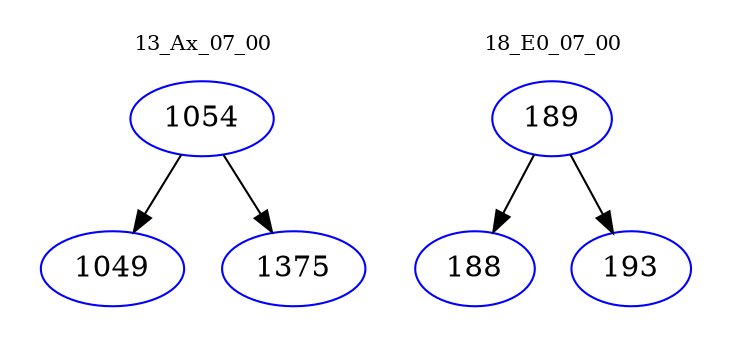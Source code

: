 digraph{
subgraph cluster_0 {
color = white
label = "13_Ax_07_00";
fontsize=10;
T0_1054 [label="1054", color="blue"]
T0_1054 -> T0_1049 [color="black"]
T0_1049 [label="1049", color="blue"]
T0_1054 -> T0_1375 [color="black"]
T0_1375 [label="1375", color="blue"]
}
subgraph cluster_1 {
color = white
label = "18_E0_07_00";
fontsize=10;
T1_189 [label="189", color="blue"]
T1_189 -> T1_188 [color="black"]
T1_188 [label="188", color="blue"]
T1_189 -> T1_193 [color="black"]
T1_193 [label="193", color="blue"]
}
}
